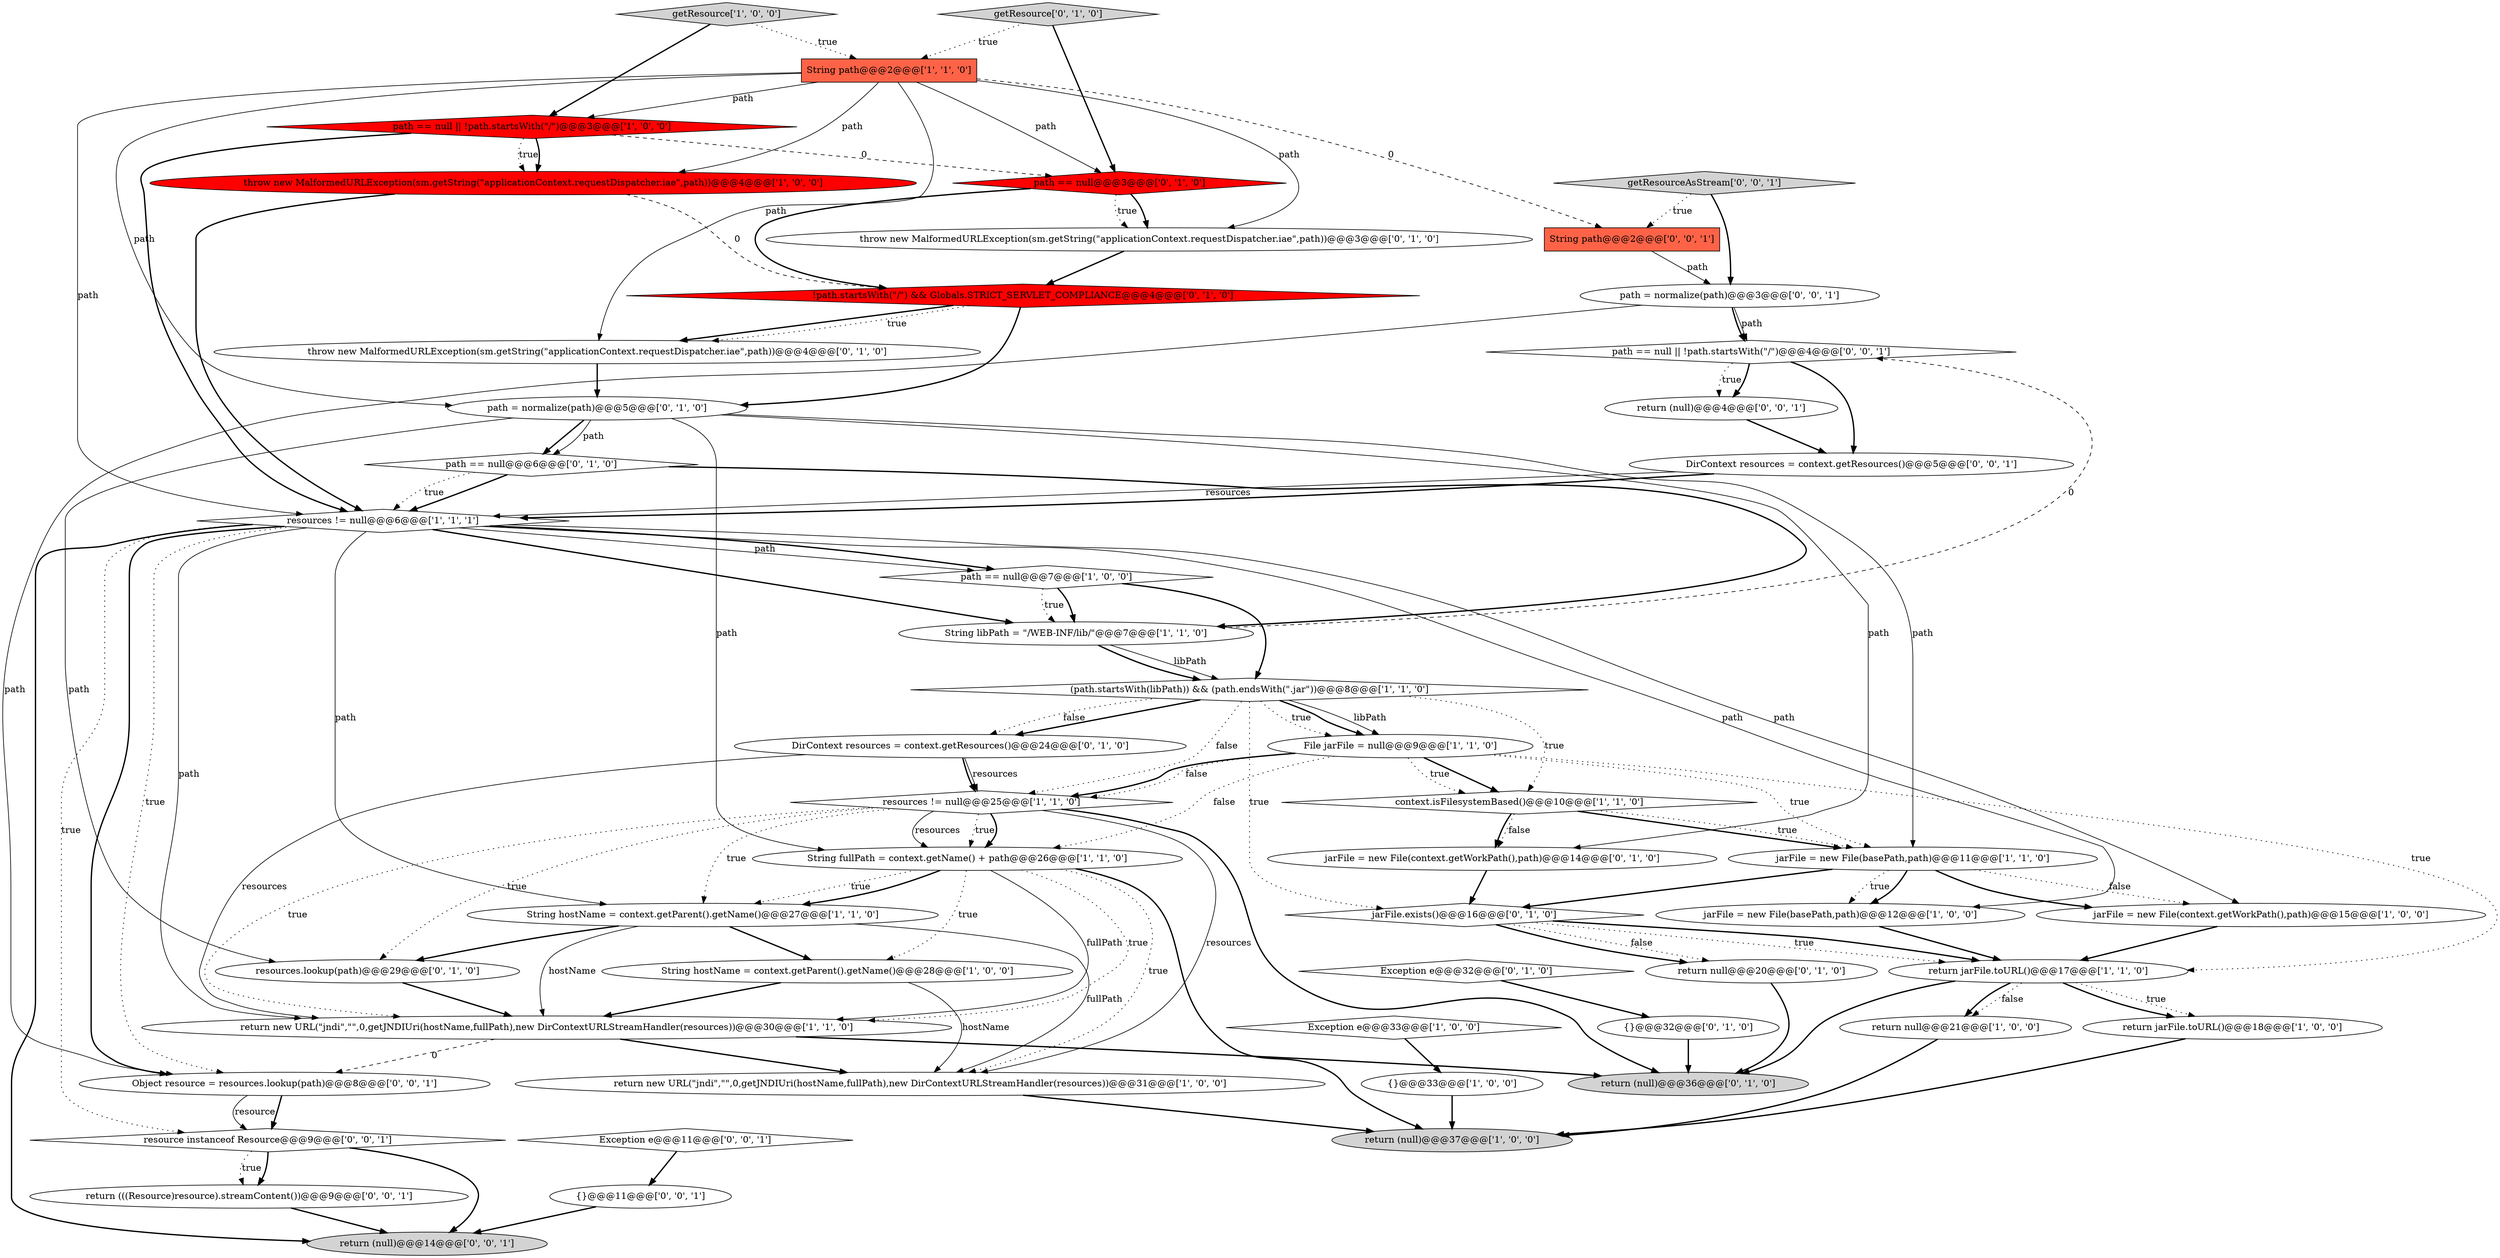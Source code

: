 digraph {
51 [style = filled, label = "path == null || !path.startsWith(\"/\")@@@4@@@['0', '0', '1']", fillcolor = white, shape = diamond image = "AAA0AAABBB3BBB"];
36 [style = filled, label = "getResource['0', '1', '0']", fillcolor = lightgray, shape = diamond image = "AAA0AAABBB2BBB"];
33 [style = filled, label = "Exception e@@@32@@@['0', '1', '0']", fillcolor = white, shape = diamond image = "AAA0AAABBB2BBB"];
16 [style = filled, label = "Exception e@@@33@@@['1', '0', '0']", fillcolor = white, shape = diamond image = "AAA0AAABBB1BBB"];
30 [style = filled, label = "throw new MalformedURLException(sm.getString(\"applicationContext.requestDispatcher.iae\",path))@@@3@@@['0', '1', '0']", fillcolor = white, shape = ellipse image = "AAA0AAABBB2BBB"];
48 [style = filled, label = "Exception e@@@11@@@['0', '0', '1']", fillcolor = white, shape = diamond image = "AAA0AAABBB3BBB"];
32 [style = filled, label = "path == null@@@6@@@['0', '1', '0']", fillcolor = white, shape = diamond image = "AAA0AAABBB2BBB"];
3 [style = filled, label = "path == null@@@7@@@['1', '0', '0']", fillcolor = white, shape = diamond image = "AAA0AAABBB1BBB"];
22 [style = filled, label = "resources != null@@@6@@@['1', '1', '1']", fillcolor = white, shape = diamond image = "AAA0AAABBB1BBB"];
11 [style = filled, label = "resources != null@@@25@@@['1', '1', '0']", fillcolor = white, shape = diamond image = "AAA0AAABBB1BBB"];
10 [style = filled, label = "return jarFile.toURL()@@@17@@@['1', '1', '0']", fillcolor = white, shape = ellipse image = "AAA0AAABBB1BBB"];
29 [style = filled, label = "return null@@@20@@@['0', '1', '0']", fillcolor = white, shape = ellipse image = "AAA0AAABBB2BBB"];
25 [style = filled, label = "jarFile.exists()@@@16@@@['0', '1', '0']", fillcolor = white, shape = diamond image = "AAA0AAABBB2BBB"];
34 [style = filled, label = "path = normalize(path)@@@5@@@['0', '1', '0']", fillcolor = white, shape = ellipse image = "AAA0AAABBB2BBB"];
47 [style = filled, label = "DirContext resources = context.getResources()@@@5@@@['0', '0', '1']", fillcolor = white, shape = ellipse image = "AAA0AAABBB3BBB"];
44 [style = filled, label = "resource instanceof Resource@@@9@@@['0', '0', '1']", fillcolor = white, shape = diamond image = "AAA0AAABBB3BBB"];
21 [style = filled, label = "return null@@@21@@@['1', '0', '0']", fillcolor = white, shape = ellipse image = "AAA0AAABBB1BBB"];
5 [style = filled, label = "throw new MalformedURLException(sm.getString(\"applicationContext.requestDispatcher.iae\",path))@@@4@@@['1', '0', '0']", fillcolor = red, shape = ellipse image = "AAA1AAABBB1BBB"];
17 [style = filled, label = "File jarFile = null@@@9@@@['1', '1', '0']", fillcolor = white, shape = ellipse image = "AAA0AAABBB1BBB"];
35 [style = filled, label = "jarFile = new File(context.getWorkPath(),path)@@@14@@@['0', '1', '0']", fillcolor = white, shape = ellipse image = "AAA0AAABBB2BBB"];
28 [style = filled, label = "return (null)@@@36@@@['0', '1', '0']", fillcolor = lightgray, shape = ellipse image = "AAA0AAABBB2BBB"];
1 [style = filled, label = "jarFile = new File(context.getWorkPath(),path)@@@15@@@['1', '0', '0']", fillcolor = white, shape = ellipse image = "AAA0AAABBB1BBB"];
49 [style = filled, label = "{}@@@11@@@['0', '0', '1']", fillcolor = white, shape = ellipse image = "AAA0AAABBB3BBB"];
39 [style = filled, label = "{}@@@32@@@['0', '1', '0']", fillcolor = white, shape = ellipse image = "AAA0AAABBB2BBB"];
15 [style = filled, label = "return new URL(\"jndi\",\"\",0,getJNDIUri(hostName,fullPath),new DirContextURLStreamHandler(resources))@@@31@@@['1', '0', '0']", fillcolor = white, shape = ellipse image = "AAA0AAABBB1BBB"];
43 [style = filled, label = "String path@@@2@@@['0', '0', '1']", fillcolor = tomato, shape = box image = "AAA0AAABBB3BBB"];
18 [style = filled, label = "(path.startsWith(libPath)) && (path.endsWith(\".jar\"))@@@8@@@['1', '1', '0']", fillcolor = white, shape = diamond image = "AAA0AAABBB1BBB"];
24 [style = filled, label = "String hostName = context.getParent().getName()@@@27@@@['1', '1', '0']", fillcolor = white, shape = ellipse image = "AAA0AAABBB1BBB"];
8 [style = filled, label = "getResource['1', '0', '0']", fillcolor = lightgray, shape = diamond image = "AAA0AAABBB1BBB"];
14 [style = filled, label = "{}@@@33@@@['1', '0', '0']", fillcolor = white, shape = ellipse image = "AAA0AAABBB1BBB"];
9 [style = filled, label = "context.isFilesystemBased()@@@10@@@['1', '1', '0']", fillcolor = white, shape = diamond image = "AAA0AAABBB1BBB"];
42 [style = filled, label = "return (null)@@@14@@@['0', '0', '1']", fillcolor = lightgray, shape = ellipse image = "AAA0AAABBB3BBB"];
0 [style = filled, label = "path == null || !path.startsWith(\"/\")@@@3@@@['1', '0', '0']", fillcolor = red, shape = diamond image = "AAA1AAABBB1BBB"];
19 [style = filled, label = "String libPath = \"/WEB-INF/lib/\"@@@7@@@['1', '1', '0']", fillcolor = white, shape = ellipse image = "AAA0AAABBB1BBB"];
20 [style = filled, label = "return (null)@@@37@@@['1', '0', '0']", fillcolor = lightgray, shape = ellipse image = "AAA0AAABBB1BBB"];
41 [style = filled, label = "Object resource = resources.lookup(path)@@@8@@@['0', '0', '1']", fillcolor = white, shape = ellipse image = "AAA0AAABBB3BBB"];
2 [style = filled, label = "jarFile = new File(basePath,path)@@@11@@@['1', '1', '0']", fillcolor = white, shape = ellipse image = "AAA0AAABBB1BBB"];
12 [style = filled, label = "String hostName = context.getParent().getName()@@@28@@@['1', '0', '0']", fillcolor = white, shape = ellipse image = "AAA0AAABBB1BBB"];
31 [style = filled, label = "path == null@@@3@@@['0', '1', '0']", fillcolor = red, shape = diamond image = "AAA1AAABBB2BBB"];
6 [style = filled, label = "String fullPath = context.getName() + path@@@26@@@['1', '1', '0']", fillcolor = white, shape = ellipse image = "AAA0AAABBB1BBB"];
50 [style = filled, label = "return (((Resource)resource).streamContent())@@@9@@@['0', '0', '1']", fillcolor = white, shape = ellipse image = "AAA0AAABBB3BBB"];
27 [style = filled, label = "resources.lookup(path)@@@29@@@['0', '1', '0']", fillcolor = white, shape = ellipse image = "AAA0AAABBB2BBB"];
38 [style = filled, label = "DirContext resources = context.getResources()@@@24@@@['0', '1', '0']", fillcolor = white, shape = ellipse image = "AAA0AAABBB2BBB"];
4 [style = filled, label = "return jarFile.toURL()@@@18@@@['1', '0', '0']", fillcolor = white, shape = ellipse image = "AAA0AAABBB1BBB"];
46 [style = filled, label = "getResourceAsStream['0', '0', '1']", fillcolor = lightgray, shape = diamond image = "AAA0AAABBB3BBB"];
37 [style = filled, label = "!path.startsWith(\"/\") && Globals.STRICT_SERVLET_COMPLIANCE@@@4@@@['0', '1', '0']", fillcolor = red, shape = diamond image = "AAA1AAABBB2BBB"];
45 [style = filled, label = "return (null)@@@4@@@['0', '0', '1']", fillcolor = white, shape = ellipse image = "AAA0AAABBB3BBB"];
40 [style = filled, label = "path = normalize(path)@@@3@@@['0', '0', '1']", fillcolor = white, shape = ellipse image = "AAA0AAABBB3BBB"];
23 [style = filled, label = "jarFile = new File(basePath,path)@@@12@@@['1', '0', '0']", fillcolor = white, shape = ellipse image = "AAA0AAABBB1BBB"];
13 [style = filled, label = "String path@@@2@@@['1', '1', '0']", fillcolor = tomato, shape = box image = "AAA0AAABBB1BBB"];
7 [style = filled, label = "return new URL(\"jndi\",\"\",0,getJNDIUri(hostName,fullPath),new DirContextURLStreamHandler(resources))@@@30@@@['1', '1', '0']", fillcolor = white, shape = ellipse image = "AAA0AAABBB1BBB"];
26 [style = filled, label = "throw new MalformedURLException(sm.getString(\"applicationContext.requestDispatcher.iae\",path))@@@4@@@['0', '1', '0']", fillcolor = white, shape = ellipse image = "AAA0AAABBB2BBB"];
31->37 [style = bold, label=""];
32->22 [style = bold, label=""];
0->5 [style = dotted, label="true"];
22->1 [style = solid, label="path"];
51->45 [style = dotted, label="true"];
17->9 [style = bold, label=""];
26->34 [style = bold, label=""];
25->29 [style = dotted, label="false"];
2->23 [style = dotted, label="true"];
19->18 [style = solid, label="libPath"];
13->30 [style = solid, label="path"];
25->29 [style = bold, label=""];
47->22 [style = solid, label="resources"];
9->35 [style = bold, label=""];
12->7 [style = bold, label=""];
3->18 [style = bold, label=""];
8->0 [style = bold, label=""];
34->6 [style = solid, label="path"];
2->23 [style = bold, label=""];
47->22 [style = bold, label=""];
13->34 [style = solid, label="path"];
3->19 [style = bold, label=""];
12->15 [style = solid, label="hostName"];
10->21 [style = dotted, label="false"];
15->20 [style = bold, label=""];
51->47 [style = bold, label=""];
27->7 [style = bold, label=""];
11->6 [style = solid, label="resources"];
31->30 [style = bold, label=""];
11->15 [style = solid, label="resources"];
16->14 [style = bold, label=""];
34->32 [style = bold, label=""];
25->10 [style = bold, label=""];
17->2 [style = dotted, label="true"];
22->44 [style = dotted, label="true"];
10->4 [style = dotted, label="true"];
2->25 [style = bold, label=""];
36->13 [style = dotted, label="true"];
24->27 [style = bold, label=""];
34->32 [style = solid, label="path"];
13->31 [style = solid, label="path"];
14->20 [style = bold, label=""];
6->15 [style = dotted, label="true"];
18->38 [style = bold, label=""];
11->7 [style = dotted, label="true"];
11->28 [style = bold, label=""];
38->7 [style = solid, label="resources"];
34->2 [style = solid, label="path"];
19->18 [style = bold, label=""];
48->49 [style = bold, label=""];
13->22 [style = solid, label="path"];
37->26 [style = bold, label=""];
9->2 [style = bold, label=""];
38->11 [style = bold, label=""];
40->51 [style = bold, label=""];
22->3 [style = solid, label="path"];
36->31 [style = bold, label=""];
17->11 [style = dotted, label="false"];
22->41 [style = bold, label=""];
17->6 [style = dotted, label="false"];
44->50 [style = bold, label=""];
22->23 [style = solid, label="path"];
10->21 [style = bold, label=""];
38->11 [style = solid, label="resources"];
34->35 [style = solid, label="path"];
18->17 [style = solid, label="libPath"];
31->30 [style = dotted, label="true"];
44->50 [style = dotted, label="true"];
19->51 [style = dashed, label="0"];
6->7 [style = solid, label="fullPath"];
6->7 [style = dotted, label="true"];
23->10 [style = bold, label=""];
6->12 [style = dotted, label="true"];
18->17 [style = dotted, label="true"];
25->10 [style = dotted, label="true"];
46->40 [style = bold, label=""];
5->22 [style = bold, label=""];
11->24 [style = dotted, label="true"];
5->37 [style = dashed, label="0"];
22->42 [style = bold, label=""];
34->27 [style = solid, label="path"];
9->35 [style = dotted, label="false"];
6->24 [style = dotted, label="true"];
44->42 [style = bold, label=""];
13->0 [style = solid, label="path"];
24->12 [style = bold, label=""];
24->15 [style = solid, label="fullPath"];
13->43 [style = dashed, label="0"];
41->44 [style = solid, label="resource"];
22->19 [style = bold, label=""];
2->1 [style = bold, label=""];
6->24 [style = bold, label=""];
24->7 [style = solid, label="hostName"];
32->19 [style = bold, label=""];
35->25 [style = bold, label=""];
6->20 [style = bold, label=""];
11->27 [style = dotted, label="true"];
7->28 [style = bold, label=""];
50->42 [style = bold, label=""];
51->45 [style = bold, label=""];
37->26 [style = dotted, label="true"];
11->6 [style = dotted, label="true"];
22->41 [style = dotted, label="true"];
18->9 [style = dotted, label="true"];
4->20 [style = bold, label=""];
7->15 [style = bold, label=""];
7->41 [style = dashed, label="0"];
8->13 [style = dotted, label="true"];
22->24 [style = solid, label="path"];
43->40 [style = solid, label="path"];
40->41 [style = solid, label="path"];
0->5 [style = bold, label=""];
32->22 [style = dotted, label="true"];
49->42 [style = bold, label=""];
10->28 [style = bold, label=""];
2->1 [style = dotted, label="false"];
18->25 [style = dotted, label="true"];
18->11 [style = dotted, label="false"];
11->6 [style = bold, label=""];
13->26 [style = solid, label="path"];
18->17 [style = bold, label=""];
13->5 [style = solid, label="path"];
30->37 [style = bold, label=""];
39->28 [style = bold, label=""];
29->28 [style = bold, label=""];
22->3 [style = bold, label=""];
17->10 [style = dotted, label="true"];
3->19 [style = dotted, label="true"];
21->20 [style = bold, label=""];
33->39 [style = bold, label=""];
9->2 [style = dotted, label="true"];
0->22 [style = bold, label=""];
17->9 [style = dotted, label="true"];
37->34 [style = bold, label=""];
0->31 [style = dashed, label="0"];
45->47 [style = bold, label=""];
10->4 [style = bold, label=""];
18->38 [style = dotted, label="false"];
1->10 [style = bold, label=""];
22->7 [style = solid, label="path"];
41->44 [style = bold, label=""];
40->51 [style = solid, label="path"];
46->43 [style = dotted, label="true"];
17->11 [style = bold, label=""];
}
